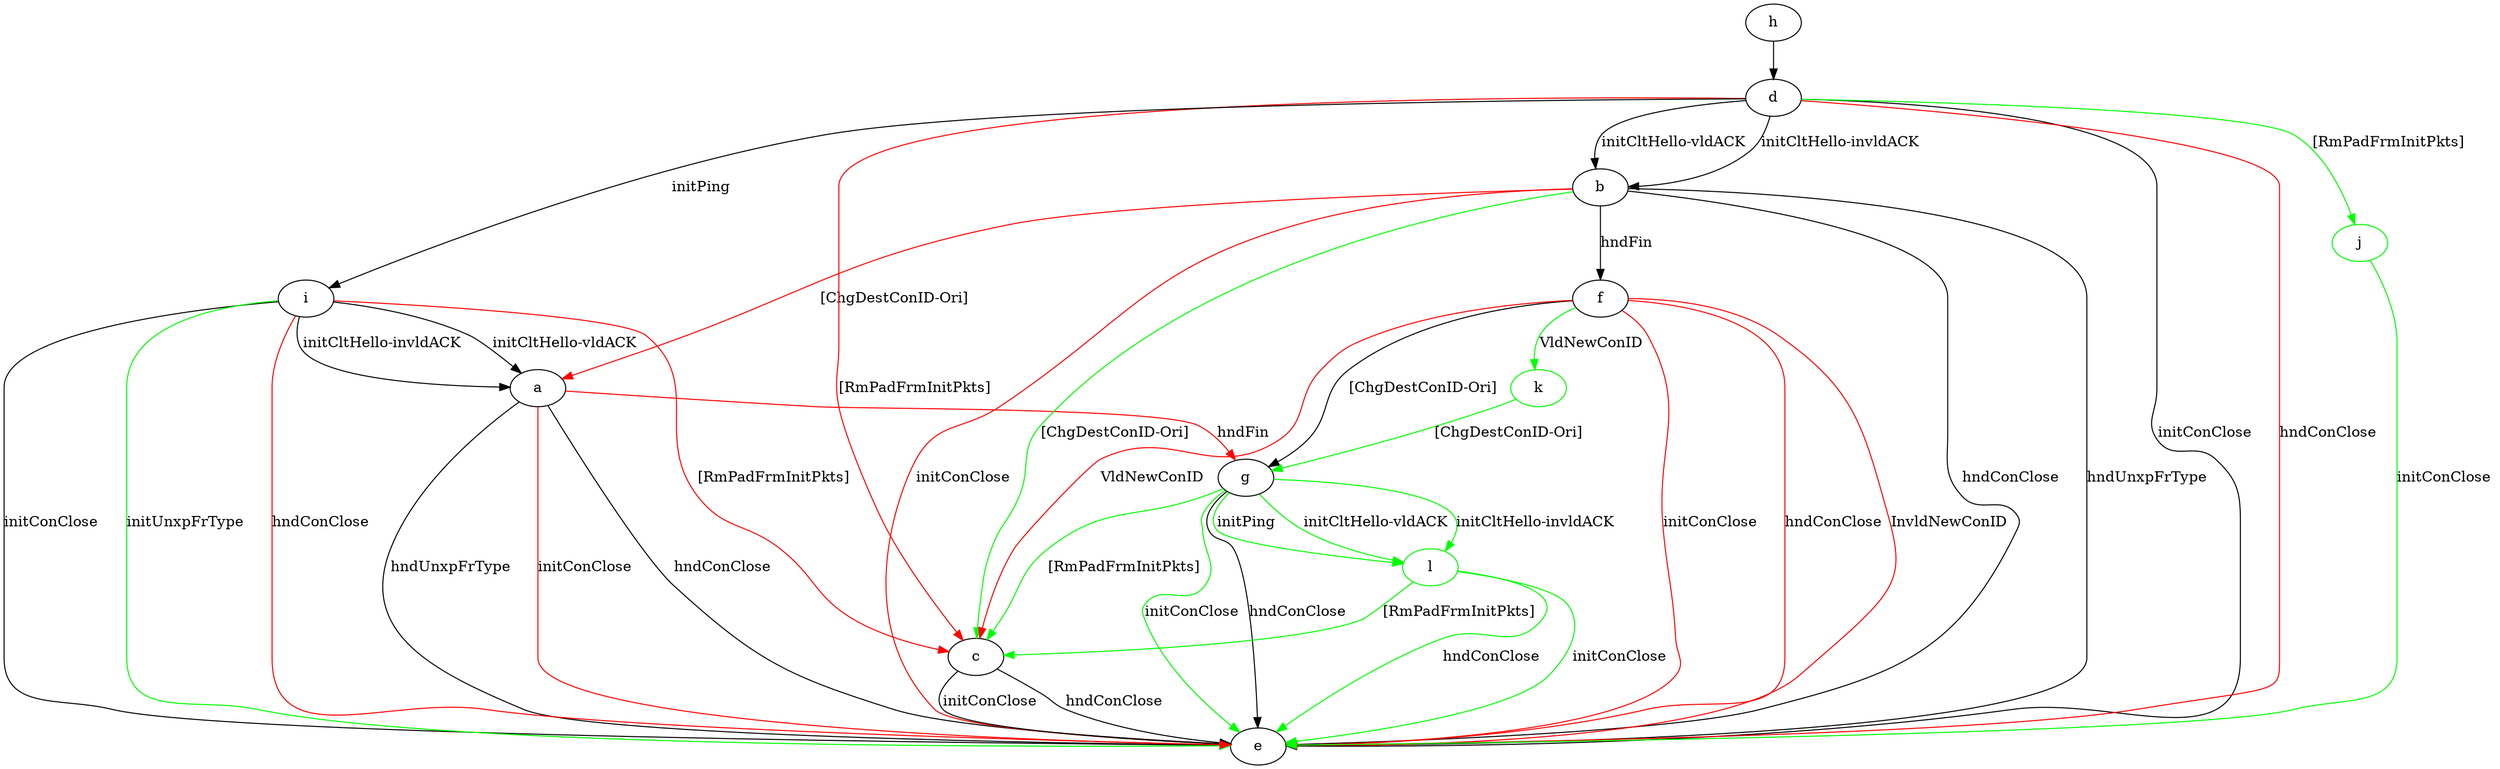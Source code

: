 digraph "" {
	a -> e	[key=0,
		label="hndConClose "];
	a -> e	[key=1,
		label="hndUnxpFrType "];
	a -> e	[key=2,
		color=red,
		label="initConClose "];
	a -> g	[key=0,
		color=red,
		label="hndFin "];
	b -> a	[key=0,
		color=red,
		label="[ChgDestConID-Ori] "];
	b -> c	[key=0,
		color=green,
		label="[ChgDestConID-Ori] "];
	b -> e	[key=0,
		label="hndConClose "];
	b -> e	[key=1,
		label="hndUnxpFrType "];
	b -> e	[key=2,
		color=red,
		label="initConClose "];
	b -> f	[key=0,
		label="hndFin "];
	c -> e	[key=0,
		label="initConClose "];
	c -> e	[key=1,
		label="hndConClose "];
	d -> b	[key=0,
		label="initCltHello-vldACK "];
	d -> b	[key=1,
		label="initCltHello-invldACK "];
	d -> c	[key=0,
		color=red,
		label="[RmPadFrmInitPkts] "];
	d -> e	[key=0,
		label="initConClose "];
	d -> e	[key=1,
		color=red,
		label="hndConClose "];
	d -> i	[key=0,
		label="initPing "];
	j	[color=green];
	d -> j	[key=0,
		color=green,
		label="[RmPadFrmInitPkts] "];
	f -> c	[key=0,
		color=red,
		label="VldNewConID "];
	f -> e	[key=0,
		color=red,
		label="initConClose "];
	f -> e	[key=1,
		color=red,
		label="hndConClose "];
	f -> e	[key=2,
		color=red,
		label="InvldNewConID "];
	f -> g	[key=0,
		label="[ChgDestConID-Ori] "];
	k	[color=green];
	f -> k	[key=0,
		color=green,
		label="VldNewConID "];
	g -> c	[key=0,
		color=green,
		label="[RmPadFrmInitPkts] "];
	g -> e	[key=0,
		label="hndConClose "];
	g -> e	[key=1,
		color=green,
		label="initConClose "];
	l	[color=green];
	g -> l	[key=0,
		color=green,
		label="initPing "];
	g -> l	[key=1,
		color=green,
		label="initCltHello-vldACK "];
	g -> l	[key=2,
		color=green,
		label="initCltHello-invldACK "];
	h -> d	[key=0];
	i -> a	[key=0,
		label="initCltHello-vldACK "];
	i -> a	[key=1,
		label="initCltHello-invldACK "];
	i -> c	[key=0,
		color=red,
		label="[RmPadFrmInitPkts] "];
	i -> e	[key=0,
		label="initConClose "];
	i -> e	[key=1,
		color=green,
		label="initUnxpFrType "];
	i -> e	[key=2,
		color=red,
		label="hndConClose "];
	j -> e	[key=0,
		color=green,
		label="initConClose "];
	k -> g	[key=0,
		color=green,
		label="[ChgDestConID-Ori] "];
	l -> c	[key=0,
		color=green,
		label="[RmPadFrmInitPkts] "];
	l -> e	[key=0,
		color=green,
		label="initConClose "];
	l -> e	[key=1,
		color=green,
		label="hndConClose "];
}
